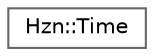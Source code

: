 digraph "Graphical Class Hierarchy"
{
 // LATEX_PDF_SIZE
  bgcolor="transparent";
  edge [fontname=Helvetica,fontsize=10,labelfontname=Helvetica,labelfontsize=10];
  node [fontname=Helvetica,fontsize=10,shape=box,height=0.2,width=0.4];
  rankdir="LR";
  Node0 [label="Hzn::Time",height=0.2,width=0.4,color="grey40", fillcolor="white", style="filled",URL="$class_hzn_1_1_time.html",tooltip=" "];
}

